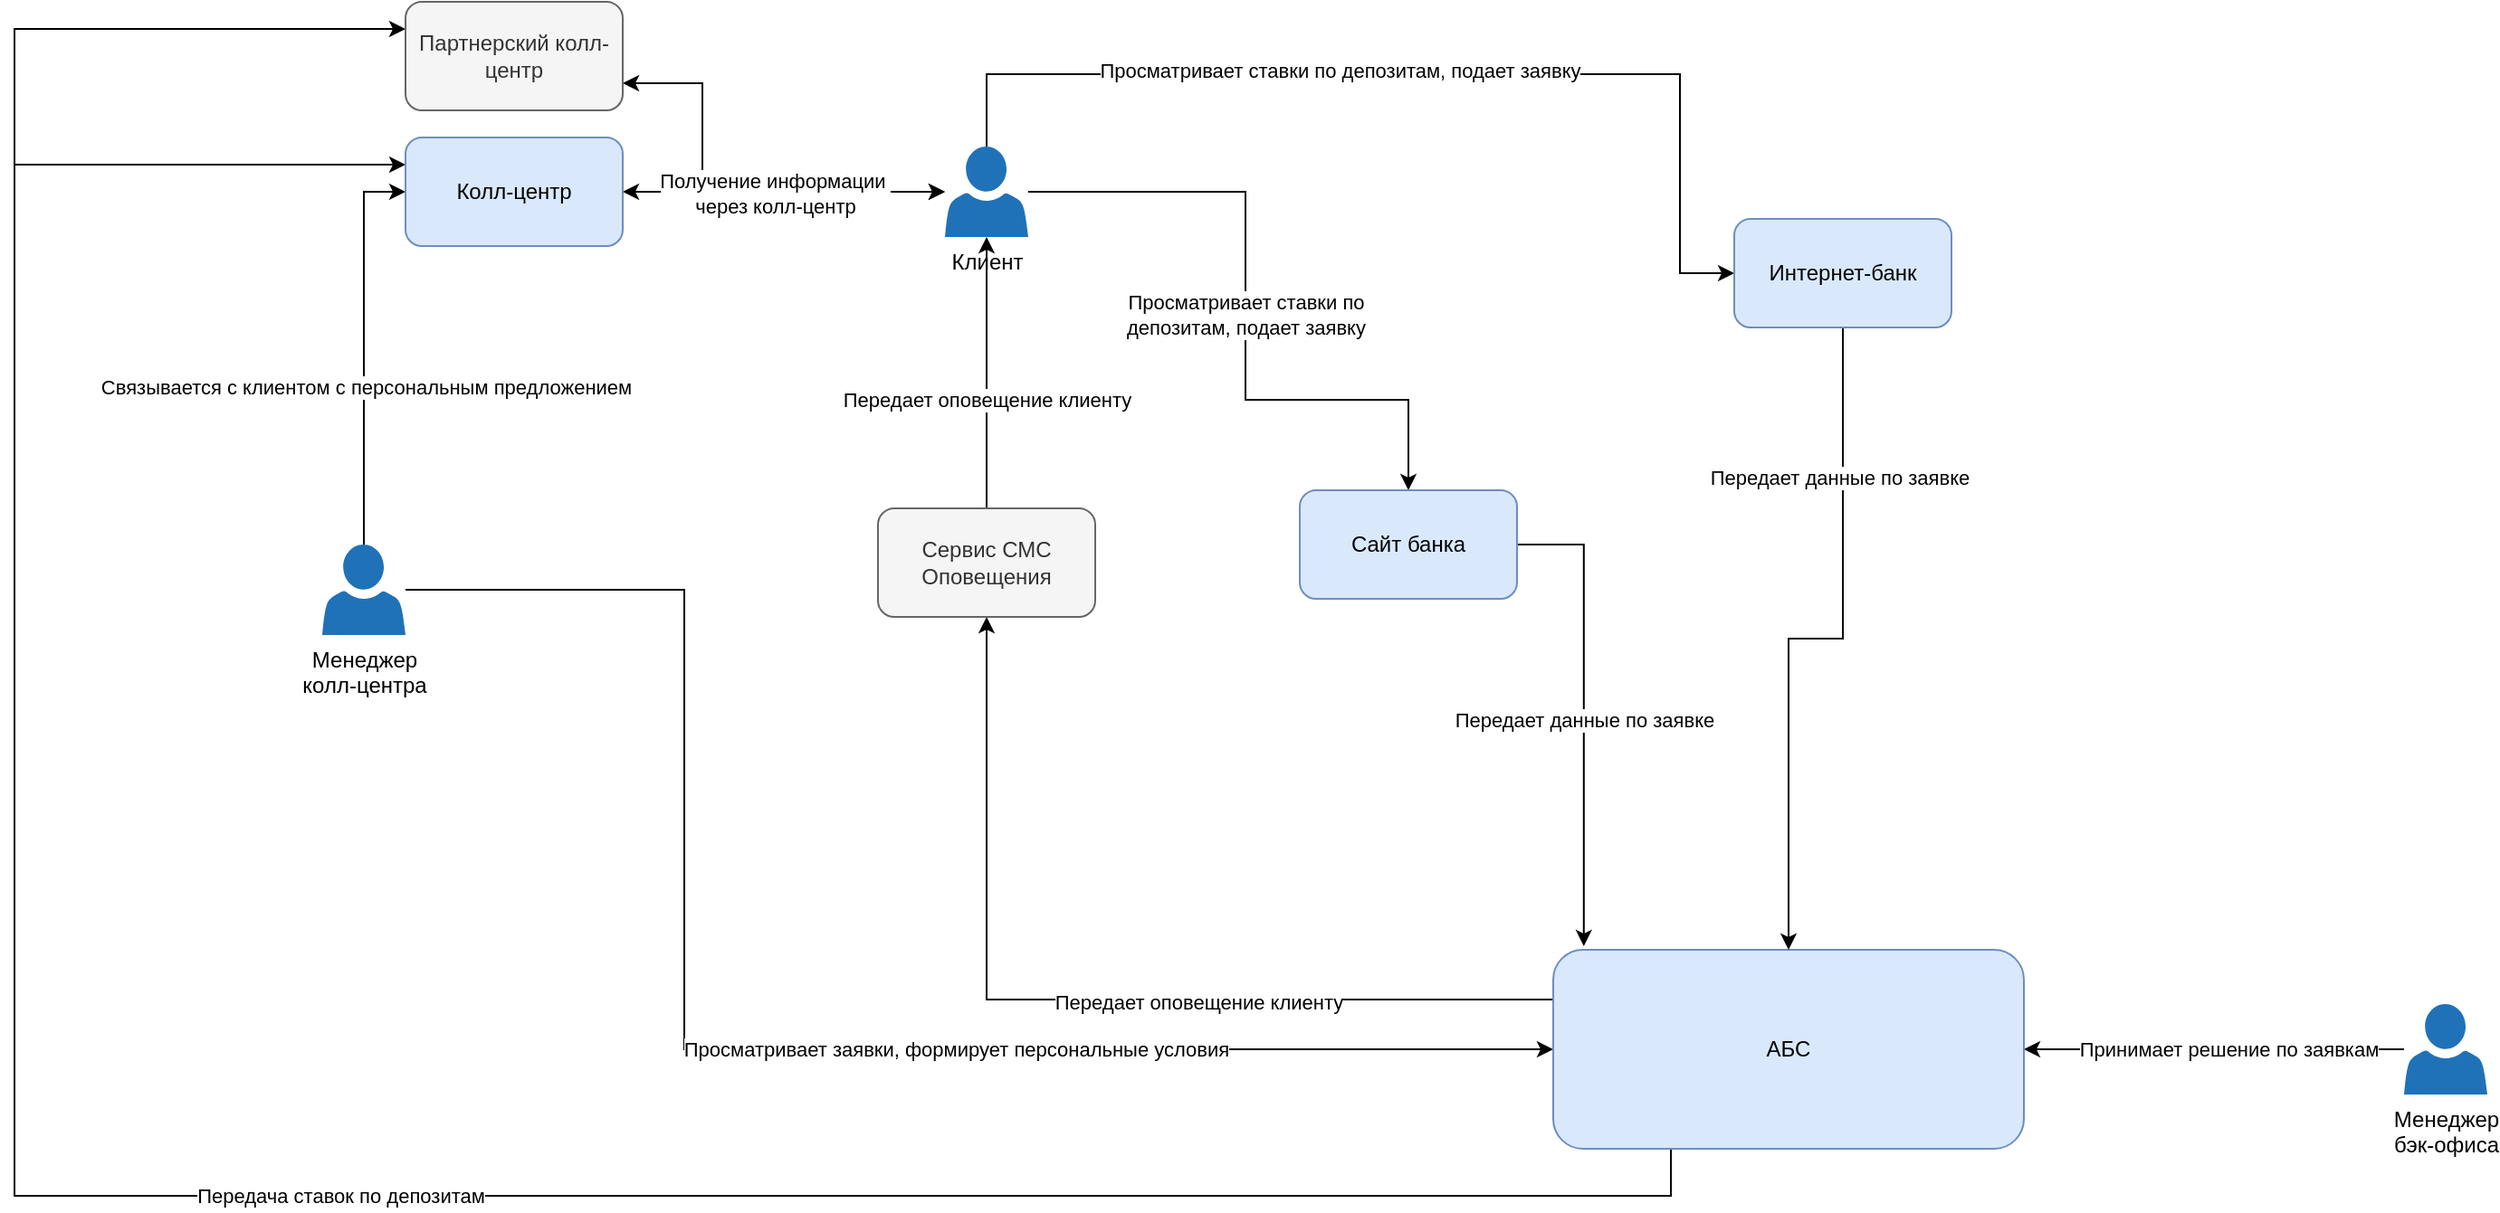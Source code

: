 <mxfile version="26.1.1">
  <diagram name="Страница 1" id="OglnSFiXORUYUr0zQS6T">
    <mxGraphModel dx="2495" dy="974" grid="1" gridSize="10" guides="1" tooltips="1" connect="1" arrows="1" fold="1" page="1" pageScale="1" pageWidth="827" pageHeight="1169" math="0" shadow="0">
      <root>
        <mxCell id="0" />
        <mxCell id="1" parent="0" />
        <mxCell id="ks6m_zlgbFAKhaK64D4Q-14" style="edgeStyle=orthogonalEdgeStyle;rounded=0;orthogonalLoop=1;jettySize=auto;html=1;entryX=0.5;entryY=0;entryDx=0;entryDy=0;" parent="1" source="ks6m_zlgbFAKhaK64D4Q-3" target="ks6m_zlgbFAKhaK64D4Q-11" edge="1">
          <mxGeometry relative="1" as="geometry">
            <Array as="points">
              <mxPoint x="120" y="105" />
              <mxPoint x="120" y="220" />
              <mxPoint x="210" y="220" />
            </Array>
          </mxGeometry>
        </mxCell>
        <mxCell id="ks6m_zlgbFAKhaK64D4Q-16" value="Просматривает ставки по &lt;br&gt;депозитам, подает заявку" style="edgeLabel;html=1;align=center;verticalAlign=middle;resizable=0;points=[];" parent="ks6m_zlgbFAKhaK64D4Q-14" vertex="1" connectable="0">
          <mxGeometry x="-0.236" relative="1" as="geometry">
            <mxPoint y="44" as="offset" />
          </mxGeometry>
        </mxCell>
        <mxCell id="ks6m_zlgbFAKhaK64D4Q-15" style="edgeStyle=orthogonalEdgeStyle;rounded=0;orthogonalLoop=1;jettySize=auto;html=1;entryX=0;entryY=0.5;entryDx=0;entryDy=0;" parent="1" source="ks6m_zlgbFAKhaK64D4Q-3" target="ks6m_zlgbFAKhaK64D4Q-12" edge="1">
          <mxGeometry relative="1" as="geometry">
            <Array as="points">
              <mxPoint x="-23" y="40" />
              <mxPoint x="360" y="40" />
              <mxPoint x="360" y="150" />
            </Array>
          </mxGeometry>
        </mxCell>
        <mxCell id="ks6m_zlgbFAKhaK64D4Q-18" value="Просматривает ставки по депозитам, подает заявку" style="edgeLabel;html=1;align=center;verticalAlign=middle;resizable=0;points=[];" parent="ks6m_zlgbFAKhaK64D4Q-15" vertex="1" connectable="0">
          <mxGeometry x="0.085" y="2" relative="1" as="geometry">
            <mxPoint x="-71" as="offset" />
          </mxGeometry>
        </mxCell>
        <mxCell id="ks6m_zlgbFAKhaK64D4Q-3" value="Клиент" style="sketch=0;pointerEvents=1;shadow=0;dashed=0;html=1;strokeColor=none;labelPosition=center;verticalLabelPosition=bottom;verticalAlign=top;outlineConnect=0;align=center;shape=mxgraph.office.users.user;fillColor=#2072B8;" parent="1" vertex="1">
          <mxGeometry x="-46" y="80" width="46" height="50" as="geometry" />
        </mxCell>
        <mxCell id="ks6m_zlgbFAKhaK64D4Q-19" style="edgeStyle=orthogonalEdgeStyle;rounded=0;orthogonalLoop=1;jettySize=auto;html=1;entryX=0;entryY=0.5;entryDx=0;entryDy=0;" parent="1" source="ks6m_zlgbFAKhaK64D4Q-4" target="ks6m_zlgbFAKhaK64D4Q-9" edge="1">
          <mxGeometry relative="1" as="geometry">
            <Array as="points">
              <mxPoint x="-190" y="325" />
              <mxPoint x="-190" y="579" />
              <mxPoint x="260" y="579" />
            </Array>
          </mxGeometry>
        </mxCell>
        <mxCell id="ks6m_zlgbFAKhaK64D4Q-20" value="Просматривает заявки, формирует персональные условия" style="edgeLabel;html=1;align=center;verticalAlign=middle;resizable=0;points=[];" parent="ks6m_zlgbFAKhaK64D4Q-19" vertex="1" connectable="0">
          <mxGeometry x="0.256" relative="1" as="geometry">
            <mxPoint as="offset" />
          </mxGeometry>
        </mxCell>
        <mxCell id="ks6m_zlgbFAKhaK64D4Q-21" style="edgeStyle=orthogonalEdgeStyle;rounded=0;orthogonalLoop=1;jettySize=auto;html=1;entryX=0;entryY=0.5;entryDx=0;entryDy=0;" parent="1" source="ks6m_zlgbFAKhaK64D4Q-4" target="ks6m_zlgbFAKhaK64D4Q-13" edge="1">
          <mxGeometry relative="1" as="geometry" />
        </mxCell>
        <mxCell id="ks6m_zlgbFAKhaK64D4Q-23" value="Связывается с клиентом с персональным предложением" style="edgeLabel;html=1;align=center;verticalAlign=middle;resizable=0;points=[];" parent="ks6m_zlgbFAKhaK64D4Q-21" vertex="1" connectable="0">
          <mxGeometry x="-0.197" y="-1" relative="1" as="geometry">
            <mxPoint as="offset" />
          </mxGeometry>
        </mxCell>
        <mxCell id="ks6m_zlgbFAKhaK64D4Q-4" value="Менеджер&lt;br&gt;колл-центра" style="sketch=0;pointerEvents=1;shadow=0;dashed=0;html=1;strokeColor=none;labelPosition=center;verticalLabelPosition=bottom;verticalAlign=top;outlineConnect=0;align=center;shape=mxgraph.office.users.user;fillColor=#2072B8;" parent="1" vertex="1">
          <mxGeometry x="-390" y="300" width="46" height="50" as="geometry" />
        </mxCell>
        <mxCell id="ks6m_zlgbFAKhaK64D4Q-28" style="edgeStyle=orthogonalEdgeStyle;rounded=0;orthogonalLoop=1;jettySize=auto;html=1;" parent="1" source="ks6m_zlgbFAKhaK64D4Q-7" target="ks6m_zlgbFAKhaK64D4Q-9" edge="1">
          <mxGeometry relative="1" as="geometry" />
        </mxCell>
        <mxCell id="ks6m_zlgbFAKhaK64D4Q-29" value="Принимает решение по заявкам" style="edgeLabel;html=1;align=center;verticalAlign=middle;resizable=0;points=[];" parent="ks6m_zlgbFAKhaK64D4Q-28" vertex="1" connectable="0">
          <mxGeometry x="-0.224" relative="1" as="geometry">
            <mxPoint x="-16" as="offset" />
          </mxGeometry>
        </mxCell>
        <mxCell id="ks6m_zlgbFAKhaK64D4Q-7" value="Менеджер&lt;br&gt;бэк-офиса" style="sketch=0;pointerEvents=1;shadow=0;dashed=0;html=1;strokeColor=none;labelPosition=center;verticalLabelPosition=bottom;verticalAlign=top;outlineConnect=0;align=center;shape=mxgraph.office.users.user;fillColor=#2072B8;" parent="1" vertex="1">
          <mxGeometry x="760" y="554" width="46" height="50" as="geometry" />
        </mxCell>
        <mxCell id="ks6m_zlgbFAKhaK64D4Q-30" style="edgeStyle=orthogonalEdgeStyle;rounded=0;orthogonalLoop=1;jettySize=auto;html=1;exitX=0;exitY=0.25;exitDx=0;exitDy=0;entryX=0.5;entryY=1;entryDx=0;entryDy=0;" parent="1" source="ks6m_zlgbFAKhaK64D4Q-9" target="ks6m_zlgbFAKhaK64D4Q-10" edge="1">
          <mxGeometry relative="1" as="geometry" />
        </mxCell>
        <mxCell id="ks6m_zlgbFAKhaK64D4Q-32" value="Передает оповещение клиенту" style="edgeLabel;html=1;align=center;verticalAlign=middle;resizable=0;points=[];" parent="ks6m_zlgbFAKhaK64D4Q-30" vertex="1" connectable="0">
          <mxGeometry x="-0.253" y="1" relative="1" as="geometry">
            <mxPoint as="offset" />
          </mxGeometry>
        </mxCell>
        <mxCell id="1_BaH1BHAuePikw0nAjr-4" style="edgeStyle=orthogonalEdgeStyle;rounded=0;orthogonalLoop=1;jettySize=auto;html=1;exitX=0.25;exitY=1;exitDx=0;exitDy=0;entryX=0;entryY=0.25;entryDx=0;entryDy=0;" edge="1" parent="1" source="ks6m_zlgbFAKhaK64D4Q-9" target="ks6m_zlgbFAKhaK64D4Q-13">
          <mxGeometry relative="1" as="geometry">
            <Array as="points">
              <mxPoint x="355" y="660" />
              <mxPoint x="-560" y="660" />
              <mxPoint x="-560" y="90" />
            </Array>
          </mxGeometry>
        </mxCell>
        <mxCell id="1_BaH1BHAuePikw0nAjr-6" style="edgeStyle=orthogonalEdgeStyle;rounded=0;orthogonalLoop=1;jettySize=auto;html=1;exitX=0.25;exitY=1;exitDx=0;exitDy=0;entryX=0;entryY=0.25;entryDx=0;entryDy=0;" edge="1" parent="1" source="ks6m_zlgbFAKhaK64D4Q-9" target="1_BaH1BHAuePikw0nAjr-1">
          <mxGeometry relative="1" as="geometry">
            <Array as="points">
              <mxPoint x="355" y="660" />
              <mxPoint x="-560" y="660" />
              <mxPoint x="-560" y="15" />
            </Array>
          </mxGeometry>
        </mxCell>
        <mxCell id="ks6m_zlgbFAKhaK64D4Q-9" value="АБС" style="rounded=1;whiteSpace=wrap;html=1;fillColor=#dae8fc;strokeColor=#6c8ebf;" parent="1" vertex="1">
          <mxGeometry x="290" y="524" width="260" height="110" as="geometry" />
        </mxCell>
        <mxCell id="ks6m_zlgbFAKhaK64D4Q-31" style="edgeStyle=orthogonalEdgeStyle;rounded=0;orthogonalLoop=1;jettySize=auto;html=1;" parent="1" source="ks6m_zlgbFAKhaK64D4Q-10" target="ks6m_zlgbFAKhaK64D4Q-3" edge="1">
          <mxGeometry relative="1" as="geometry">
            <mxPoint y="350" as="targetPoint" />
          </mxGeometry>
        </mxCell>
        <mxCell id="ks6m_zlgbFAKhaK64D4Q-33" value="Передает оповещение клиенту" style="edgeLabel;html=1;align=center;verticalAlign=middle;resizable=0;points=[];" parent="ks6m_zlgbFAKhaK64D4Q-31" vertex="1" connectable="0">
          <mxGeometry x="-0.307" y="-1" relative="1" as="geometry">
            <mxPoint x="-1" y="-8" as="offset" />
          </mxGeometry>
        </mxCell>
        <mxCell id="ks6m_zlgbFAKhaK64D4Q-10" value="Сервис СМС Оповещения" style="rounded=1;whiteSpace=wrap;html=1;fillColor=#f5f5f5;fontColor=#333333;strokeColor=#666666;" parent="1" vertex="1">
          <mxGeometry x="-83" y="280" width="120" height="60" as="geometry" />
        </mxCell>
        <mxCell id="ks6m_zlgbFAKhaK64D4Q-25" style="edgeStyle=orthogonalEdgeStyle;rounded=0;orthogonalLoop=1;jettySize=auto;html=1;entryX=0.065;entryY=-0.018;entryDx=0;entryDy=0;entryPerimeter=0;" parent="1" source="ks6m_zlgbFAKhaK64D4Q-11" target="ks6m_zlgbFAKhaK64D4Q-9" edge="1">
          <mxGeometry relative="1" as="geometry" />
        </mxCell>
        <mxCell id="ks6m_zlgbFAKhaK64D4Q-26" value="Передает данные по заявке" style="edgeLabel;html=1;align=center;verticalAlign=middle;resizable=0;points=[];" parent="ks6m_zlgbFAKhaK64D4Q-25" vertex="1" connectable="0">
          <mxGeometry x="0.034" relative="1" as="geometry">
            <mxPoint as="offset" />
          </mxGeometry>
        </mxCell>
        <mxCell id="ks6m_zlgbFAKhaK64D4Q-11" value="Сайт банка" style="rounded=1;whiteSpace=wrap;html=1;fillColor=#dae8fc;strokeColor=#6c8ebf;" parent="1" vertex="1">
          <mxGeometry x="150" y="270" width="120" height="60" as="geometry" />
        </mxCell>
        <mxCell id="ks6m_zlgbFAKhaK64D4Q-24" style="edgeStyle=orthogonalEdgeStyle;rounded=0;orthogonalLoop=1;jettySize=auto;html=1;" parent="1" source="ks6m_zlgbFAKhaK64D4Q-12" target="ks6m_zlgbFAKhaK64D4Q-9" edge="1">
          <mxGeometry relative="1" as="geometry" />
        </mxCell>
        <mxCell id="ks6m_zlgbFAKhaK64D4Q-27" value="Передает данные по заявке" style="edgeLabel;html=1;align=center;verticalAlign=middle;resizable=0;points=[];" parent="ks6m_zlgbFAKhaK64D4Q-24" vertex="1" connectable="0">
          <mxGeometry x="-0.556" y="-2" relative="1" as="geometry">
            <mxPoint as="offset" />
          </mxGeometry>
        </mxCell>
        <mxCell id="ks6m_zlgbFAKhaK64D4Q-12" value="Интернет-банк" style="rounded=1;whiteSpace=wrap;html=1;fillColor=#dae8fc;strokeColor=#6c8ebf;" parent="1" vertex="1">
          <mxGeometry x="390" y="120" width="120" height="60" as="geometry" />
        </mxCell>
        <mxCell id="ks6m_zlgbFAKhaK64D4Q-22" style="edgeStyle=orthogonalEdgeStyle;rounded=0;orthogonalLoop=1;jettySize=auto;html=1;startArrow=classic;startFill=1;" parent="1" source="ks6m_zlgbFAKhaK64D4Q-13" target="ks6m_zlgbFAKhaK64D4Q-3" edge="1">
          <mxGeometry relative="1" as="geometry" />
        </mxCell>
        <mxCell id="ks6m_zlgbFAKhaK64D4Q-13" value="Колл-центр" style="rounded=1;whiteSpace=wrap;html=1;fillColor=#dae8fc;strokeColor=#6c8ebf;" parent="1" vertex="1">
          <mxGeometry x="-344" y="75" width="120" height="60" as="geometry" />
        </mxCell>
        <mxCell id="1_BaH1BHAuePikw0nAjr-2" style="edgeStyle=orthogonalEdgeStyle;rounded=0;orthogonalLoop=1;jettySize=auto;html=1;exitX=1;exitY=0.75;exitDx=0;exitDy=0;startArrow=classic;startFill=1;" edge="1" parent="1" source="1_BaH1BHAuePikw0nAjr-1" target="ks6m_zlgbFAKhaK64D4Q-3">
          <mxGeometry relative="1" as="geometry">
            <Array as="points">
              <mxPoint x="-180" y="45" />
              <mxPoint x="-180" y="105" />
            </Array>
          </mxGeometry>
        </mxCell>
        <mxCell id="1_BaH1BHAuePikw0nAjr-3" value="Получение информации&amp;nbsp;&lt;div&gt;через колл-центр&lt;/div&gt;" style="edgeLabel;html=1;align=center;verticalAlign=middle;resizable=0;points=[];" vertex="1" connectable="0" parent="1_BaH1BHAuePikw0nAjr-2">
          <mxGeometry x="0.21" y="-1" relative="1" as="geometry">
            <mxPoint as="offset" />
          </mxGeometry>
        </mxCell>
        <mxCell id="1_BaH1BHAuePikw0nAjr-1" value="Партнерский колл-центр" style="rounded=1;whiteSpace=wrap;html=1;fillColor=#f5f5f5;strokeColor=#666666;fontColor=#333333;" vertex="1" parent="1">
          <mxGeometry x="-344" width="120" height="60" as="geometry" />
        </mxCell>
        <mxCell id="1_BaH1BHAuePikw0nAjr-9" value="Передача ставок по депозитам" style="edgeLabel;html=1;align=center;verticalAlign=middle;resizable=0;points=[];" vertex="1" connectable="0" parent="1">
          <mxGeometry x="-380.003" y="660" as="geometry" />
        </mxCell>
      </root>
    </mxGraphModel>
  </diagram>
</mxfile>

